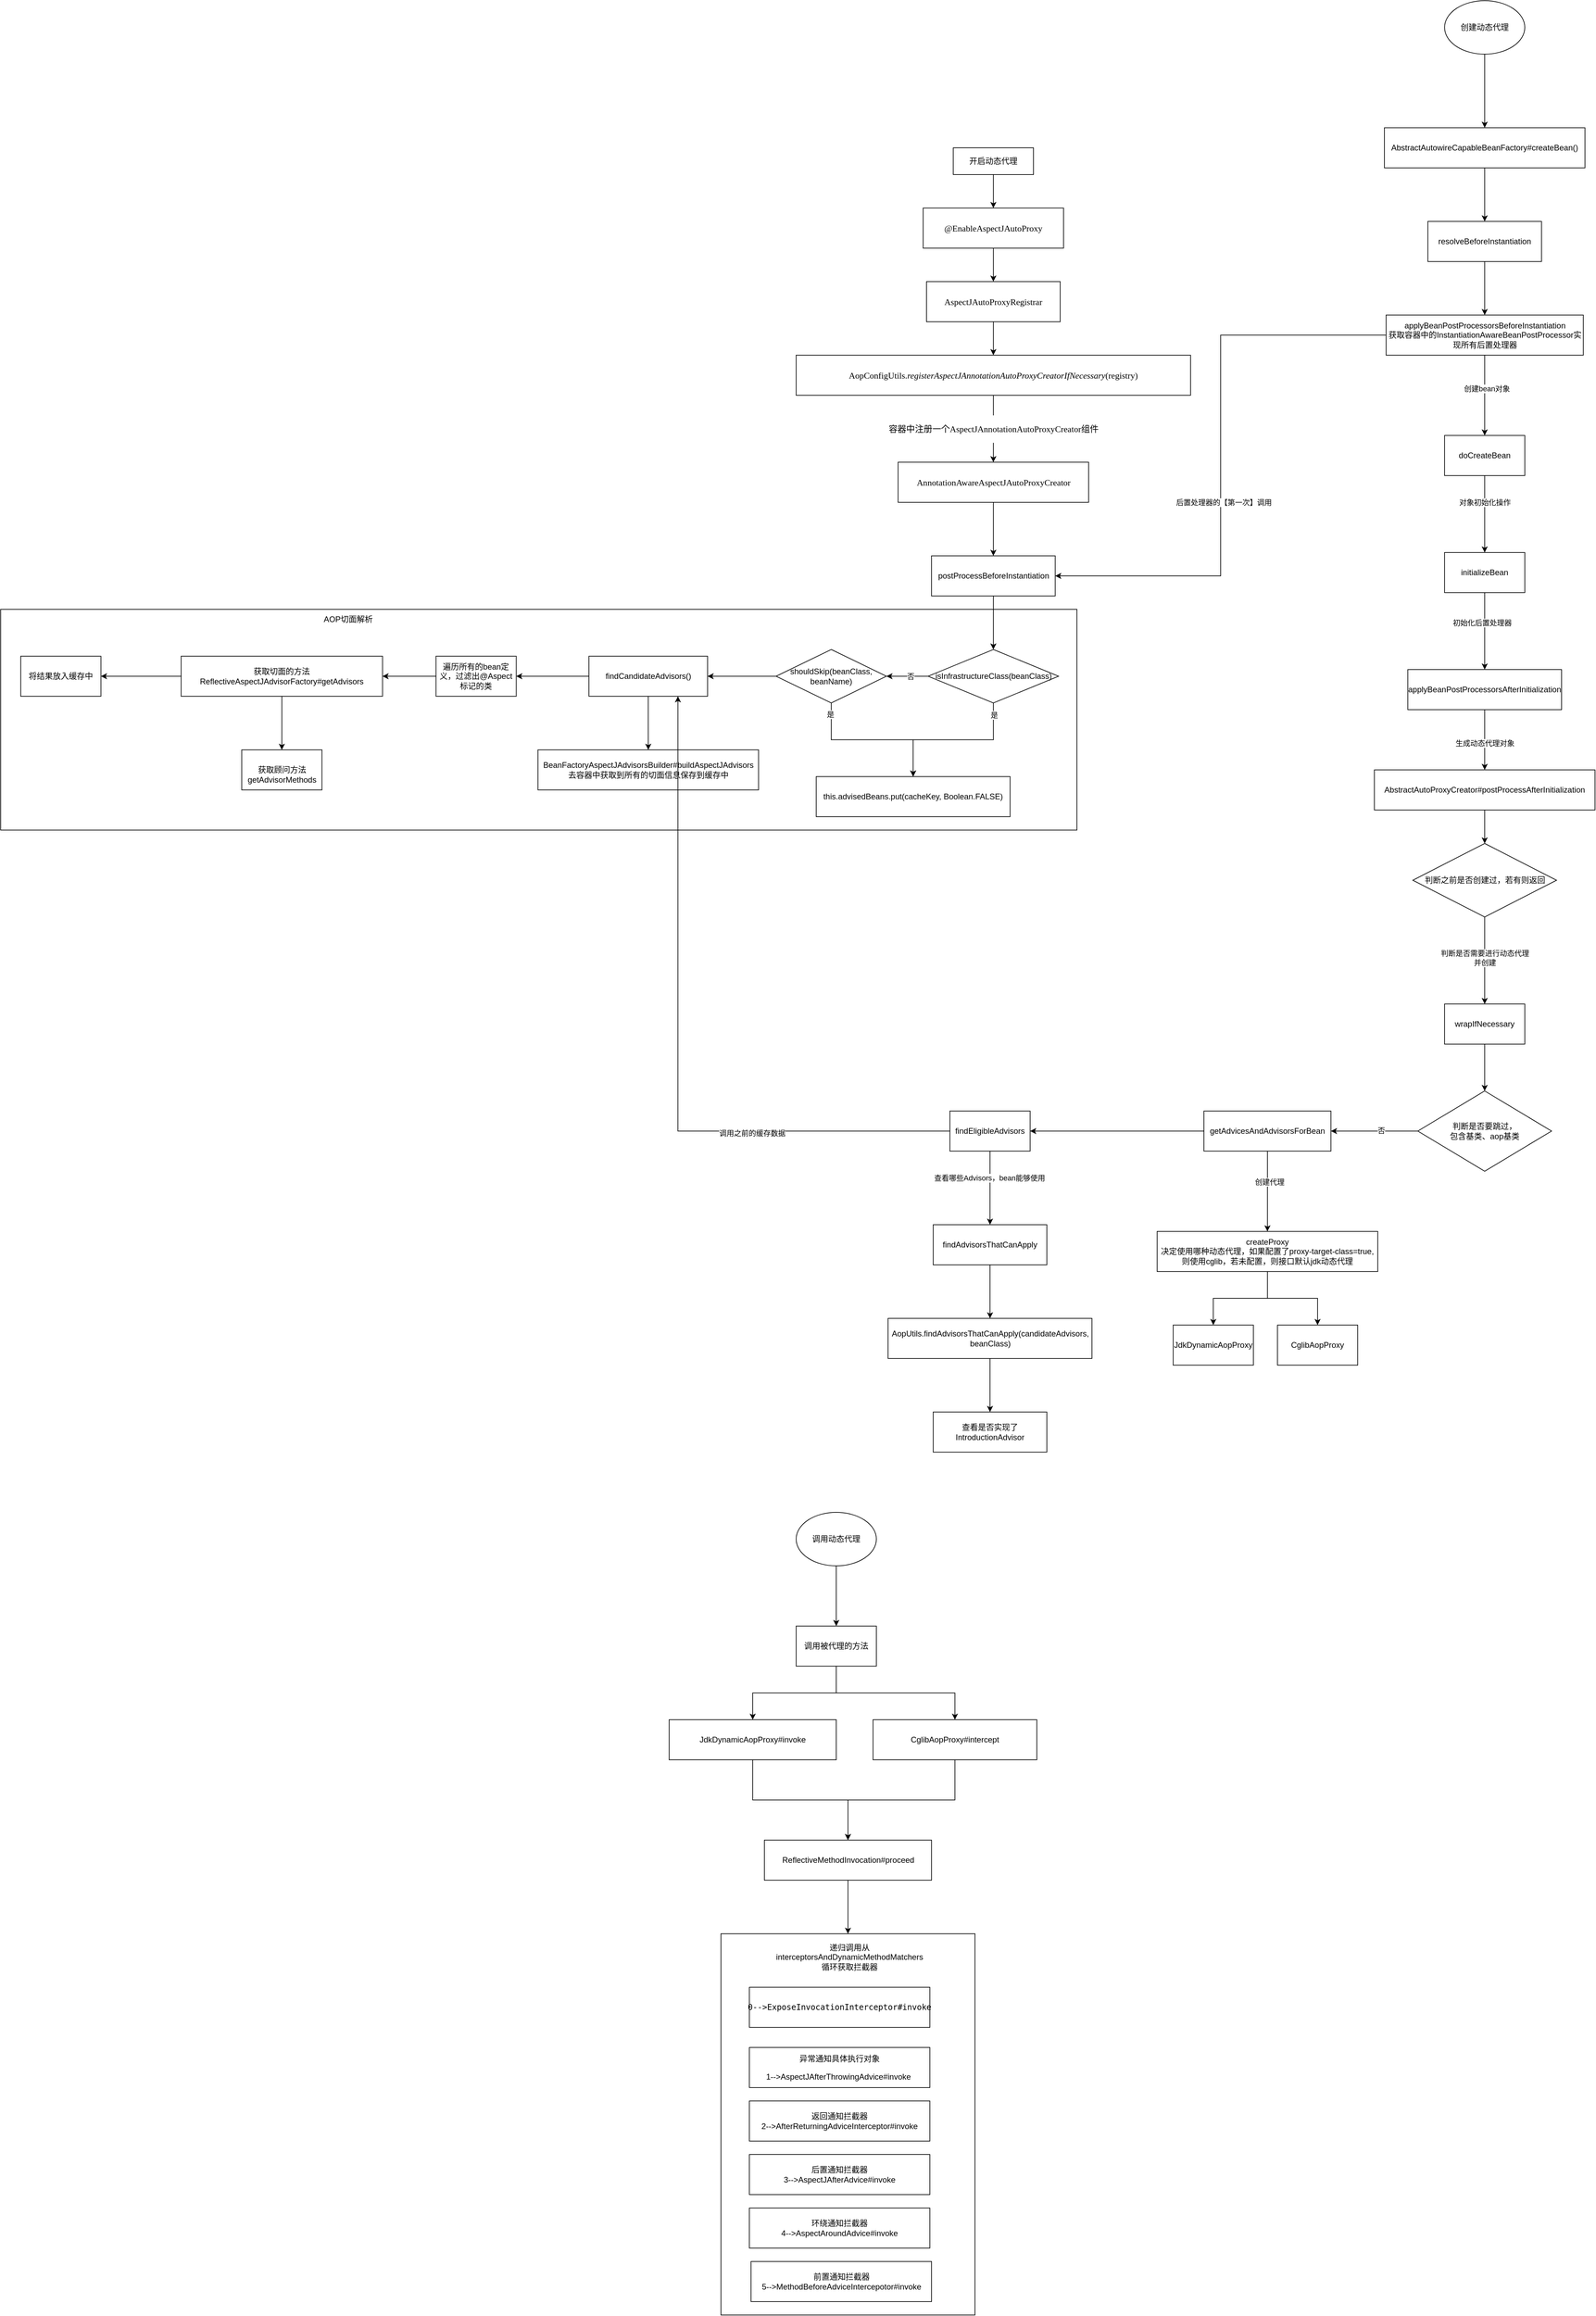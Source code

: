 <mxfile version="17.4.2" type="github">
  <diagram id="zqGLJk5UMvPrqmy6urZE" name="Page-1">
    <mxGraphModel dx="2436" dy="1605" grid="1" gridSize="10" guides="1" tooltips="1" connect="1" arrows="1" fold="1" page="1" pageScale="1" pageWidth="827" pageHeight="1169" math="0" shadow="0">
      <root>
        <mxCell id="0" />
        <mxCell id="1" parent="0" />
        <mxCell id="qAHA5m0EomlQa44xy-ke-46" value="" style="rounded=0;whiteSpace=wrap;html=1;" vertex="1" parent="1">
          <mxGeometry x="-1340" y="670" width="1610" height="330" as="geometry" />
        </mxCell>
        <mxCell id="RtKo5a0ZY0x2Z-9psbsB-5" value="" style="edgeStyle=orthogonalEdgeStyle;rounded=0;orthogonalLoop=1;jettySize=auto;html=1;fontColor=#000000;" parent="1" source="RtKo5a0ZY0x2Z-9psbsB-1" target="RtKo5a0ZY0x2Z-9psbsB-4" edge="1">
          <mxGeometry relative="1" as="geometry" />
        </mxCell>
        <mxCell id="RtKo5a0ZY0x2Z-9psbsB-1" value="&lt;pre style=&quot;font-family: &amp;#34;consolas&amp;#34; ; font-size: 9.8pt&quot;&gt;@EnableAspectJAutoProxy&lt;/pre&gt;" style="rounded=0;whiteSpace=wrap;html=1;" parent="1" vertex="1">
          <mxGeometry x="40" y="70" width="210" height="60" as="geometry" />
        </mxCell>
        <mxCell id="RtKo5a0ZY0x2Z-9psbsB-3" style="edgeStyle=orthogonalEdgeStyle;rounded=0;orthogonalLoop=1;jettySize=auto;html=1;exitX=0.5;exitY=1;exitDx=0;exitDy=0;fontColor=#000000;" parent="1" source="RtKo5a0ZY0x2Z-9psbsB-2" target="RtKo5a0ZY0x2Z-9psbsB-1" edge="1">
          <mxGeometry relative="1" as="geometry" />
        </mxCell>
        <mxCell id="RtKo5a0ZY0x2Z-9psbsB-2" value="开启动态代理" style="rounded=0;whiteSpace=wrap;html=1;labelBackgroundColor=none;fontColor=#000000;" parent="1" vertex="1">
          <mxGeometry x="85" y="-20" width="120" height="40" as="geometry" />
        </mxCell>
        <mxCell id="RtKo5a0ZY0x2Z-9psbsB-7" value="" style="edgeStyle=orthogonalEdgeStyle;rounded=0;orthogonalLoop=1;jettySize=auto;html=1;fontColor=#000000;" parent="1" source="RtKo5a0ZY0x2Z-9psbsB-4" target="RtKo5a0ZY0x2Z-9psbsB-6" edge="1">
          <mxGeometry relative="1" as="geometry" />
        </mxCell>
        <mxCell id="RtKo5a0ZY0x2Z-9psbsB-4" value="&lt;pre style=&quot;font-family: &amp;#34;consolas&amp;#34; ; font-size: 9.8pt&quot;&gt;&lt;span style=&quot;background-color: rgb(255 , 255 , 255)&quot;&gt;AspectJAutoProxyRegistrar&lt;/span&gt;&lt;/pre&gt;" style="whiteSpace=wrap;html=1;rounded=0;strokeColor=#000000;" parent="1" vertex="1">
          <mxGeometry x="45" y="180" width="200" height="60" as="geometry" />
        </mxCell>
        <mxCell id="20RAIoxAXlQ54bQeJQ28-2" value="" style="edgeStyle=orthogonalEdgeStyle;rounded=0;orthogonalLoop=1;jettySize=auto;html=1;fontColor=#000000;" parent="1" source="RtKo5a0ZY0x2Z-9psbsB-6" target="20RAIoxAXlQ54bQeJQ28-1" edge="1">
          <mxGeometry relative="1" as="geometry" />
        </mxCell>
        <mxCell id="20RAIoxAXlQ54bQeJQ28-3" value="&lt;pre style=&quot;font-family: &amp;#34;arial&amp;#34; ; font-size: 9.8pt&quot;&gt;&lt;span style=&quot;background-color: rgb(255 , 255 , 255)&quot;&gt;容器中注册一个&lt;span style=&quot;font-family: &amp;#34;consolas&amp;#34;&quot;&gt;AspectJAnnotationAutoProxyCreator&lt;/span&gt;组件&lt;/span&gt;&lt;/pre&gt;" style="edgeLabel;html=1;align=center;verticalAlign=middle;resizable=0;points=[];fontColor=#000000;" parent="20RAIoxAXlQ54bQeJQ28-2" vertex="1" connectable="0">
          <mxGeometry x="-0.306" y="-1" relative="1" as="geometry">
            <mxPoint x="1" y="15" as="offset" />
          </mxGeometry>
        </mxCell>
        <mxCell id="RtKo5a0ZY0x2Z-9psbsB-6" value="&lt;pre style=&quot;font-family: &amp;#34;consolas&amp;#34; ; font-size: 9.8pt&quot;&gt;&lt;span style=&quot;background-color: rgb(255 , 255 , 255)&quot;&gt;AopConfigUtils.&lt;span style=&quot;font-style: italic&quot;&gt;registerAspectJAnnotationAutoProxyCreatorIfNecessary&lt;/span&gt;(registry)&lt;/span&gt;&lt;/pre&gt;" style="whiteSpace=wrap;html=1;strokeColor=#000000;rounded=0;" parent="1" vertex="1">
          <mxGeometry x="-150" y="290" width="590" height="60" as="geometry" />
        </mxCell>
        <mxCell id="qAHA5m0EomlQa44xy-ke-2" value="" style="edgeStyle=orthogonalEdgeStyle;rounded=0;orthogonalLoop=1;jettySize=auto;html=1;" edge="1" parent="1" source="20RAIoxAXlQ54bQeJQ28-1" target="qAHA5m0EomlQa44xy-ke-1">
          <mxGeometry relative="1" as="geometry" />
        </mxCell>
        <mxCell id="20RAIoxAXlQ54bQeJQ28-1" value="&lt;pre style=&quot;font-family: &amp;#34;consolas&amp;#34; ; font-size: 9.8pt&quot;&gt;&lt;span style=&quot;background-color: rgb(255 , 255 , 255)&quot;&gt;AnnotationAwareAspectJAutoProxyCreator&lt;/span&gt;&lt;/pre&gt;" style="whiteSpace=wrap;html=1;strokeColor=#000000;rounded=0;" parent="1" vertex="1">
          <mxGeometry x="2.5" y="450" width="285" height="60" as="geometry" />
        </mxCell>
        <mxCell id="qAHA5m0EomlQa44xy-ke-4" value="" style="edgeStyle=orthogonalEdgeStyle;rounded=0;orthogonalLoop=1;jettySize=auto;html=1;" edge="1" parent="1" source="qAHA5m0EomlQa44xy-ke-1" target="qAHA5m0EomlQa44xy-ke-3">
          <mxGeometry relative="1" as="geometry" />
        </mxCell>
        <mxCell id="qAHA5m0EomlQa44xy-ke-1" value="postProcessBeforeInstantiation" style="whiteSpace=wrap;html=1;strokeColor=#000000;rounded=0;" vertex="1" parent="1">
          <mxGeometry x="52.5" y="590" width="185" height="60" as="geometry" />
        </mxCell>
        <mxCell id="qAHA5m0EomlQa44xy-ke-6" value="" style="edgeStyle=orthogonalEdgeStyle;rounded=0;orthogonalLoop=1;jettySize=auto;html=1;" edge="1" parent="1" source="qAHA5m0EomlQa44xy-ke-3" target="qAHA5m0EomlQa44xy-ke-5">
          <mxGeometry relative="1" as="geometry" />
        </mxCell>
        <mxCell id="qAHA5m0EomlQa44xy-ke-12" value="否" style="edgeLabel;html=1;align=center;verticalAlign=middle;resizable=0;points=[];" vertex="1" connectable="0" parent="qAHA5m0EomlQa44xy-ke-6">
          <mxGeometry x="-0.687" relative="1" as="geometry">
            <mxPoint x="-17" as="offset" />
          </mxGeometry>
        </mxCell>
        <mxCell id="qAHA5m0EomlQa44xy-ke-9" style="edgeStyle=orthogonalEdgeStyle;rounded=0;orthogonalLoop=1;jettySize=auto;html=1;entryX=0.5;entryY=0;entryDx=0;entryDy=0;" edge="1" parent="1" source="qAHA5m0EomlQa44xy-ke-3" target="qAHA5m0EomlQa44xy-ke-7">
          <mxGeometry relative="1" as="geometry" />
        </mxCell>
        <mxCell id="qAHA5m0EomlQa44xy-ke-10" value="是" style="edgeLabel;html=1;align=center;verticalAlign=middle;resizable=0;points=[];" vertex="1" connectable="0" parent="qAHA5m0EomlQa44xy-ke-9">
          <mxGeometry x="-0.845" y="1" relative="1" as="geometry">
            <mxPoint as="offset" />
          </mxGeometry>
        </mxCell>
        <mxCell id="qAHA5m0EomlQa44xy-ke-3" value="isInfrastructureClass(beanClass)" style="rhombus;whiteSpace=wrap;html=1;strokeColor=#000000;rounded=0;" vertex="1" parent="1">
          <mxGeometry x="47.5" y="730" width="195" height="80" as="geometry" />
        </mxCell>
        <mxCell id="qAHA5m0EomlQa44xy-ke-8" value="" style="edgeStyle=orthogonalEdgeStyle;rounded=0;orthogonalLoop=1;jettySize=auto;html=1;" edge="1" parent="1" source="qAHA5m0EomlQa44xy-ke-5" target="qAHA5m0EomlQa44xy-ke-7">
          <mxGeometry relative="1" as="geometry" />
        </mxCell>
        <mxCell id="qAHA5m0EomlQa44xy-ke-11" value="是" style="edgeLabel;html=1;align=center;verticalAlign=middle;resizable=0;points=[];" vertex="1" connectable="0" parent="qAHA5m0EomlQa44xy-ke-8">
          <mxGeometry x="-0.855" y="-2" relative="1" as="geometry">
            <mxPoint as="offset" />
          </mxGeometry>
        </mxCell>
        <mxCell id="qAHA5m0EomlQa44xy-ke-14" value="" style="edgeStyle=orthogonalEdgeStyle;rounded=0;orthogonalLoop=1;jettySize=auto;html=1;" edge="1" parent="1" source="qAHA5m0EomlQa44xy-ke-5" target="qAHA5m0EomlQa44xy-ke-13">
          <mxGeometry relative="1" as="geometry" />
        </mxCell>
        <mxCell id="qAHA5m0EomlQa44xy-ke-5" value="shouldSkip(beanClass, beanName)" style="rhombus;whiteSpace=wrap;html=1;strokeColor=#000000;rounded=0;" vertex="1" parent="1">
          <mxGeometry x="-180" y="730" width="165" height="80" as="geometry" />
        </mxCell>
        <mxCell id="qAHA5m0EomlQa44xy-ke-7" value="this.advisedBeans.put(cacheKey, Boolean.FALSE)" style="whiteSpace=wrap;html=1;strokeColor=#000000;rounded=0;" vertex="1" parent="1">
          <mxGeometry x="-120" y="920" width="290" height="60" as="geometry" />
        </mxCell>
        <mxCell id="qAHA5m0EomlQa44xy-ke-22" value="" style="edgeStyle=orthogonalEdgeStyle;rounded=0;orthogonalLoop=1;jettySize=auto;html=1;" edge="1" parent="1" source="qAHA5m0EomlQa44xy-ke-13" target="qAHA5m0EomlQa44xy-ke-21">
          <mxGeometry relative="1" as="geometry" />
        </mxCell>
        <mxCell id="qAHA5m0EomlQa44xy-ke-24" value="" style="edgeStyle=orthogonalEdgeStyle;rounded=0;orthogonalLoop=1;jettySize=auto;html=1;" edge="1" parent="1" source="qAHA5m0EomlQa44xy-ke-13" target="qAHA5m0EomlQa44xy-ke-23">
          <mxGeometry relative="1" as="geometry" />
        </mxCell>
        <mxCell id="qAHA5m0EomlQa44xy-ke-13" value="findCandidateAdvisors()" style="whiteSpace=wrap;html=1;strokeColor=#000000;rounded=0;" vertex="1" parent="1">
          <mxGeometry x="-460" y="740" width="177.5" height="60" as="geometry" />
        </mxCell>
        <mxCell id="qAHA5m0EomlQa44xy-ke-17" value="" style="edgeStyle=orthogonalEdgeStyle;rounded=0;orthogonalLoop=1;jettySize=auto;html=1;" edge="1" parent="1" source="qAHA5m0EomlQa44xy-ke-15" target="qAHA5m0EomlQa44xy-ke-16">
          <mxGeometry relative="1" as="geometry" />
        </mxCell>
        <mxCell id="qAHA5m0EomlQa44xy-ke-15" value="AbstractAutowireCapableBeanFactory#createBean()" style="rounded=0;whiteSpace=wrap;html=1;" vertex="1" parent="1">
          <mxGeometry x="730" y="-50" width="300" height="60" as="geometry" />
        </mxCell>
        <mxCell id="qAHA5m0EomlQa44xy-ke-19" value="" style="edgeStyle=orthogonalEdgeStyle;rounded=0;orthogonalLoop=1;jettySize=auto;html=1;" edge="1" parent="1" source="qAHA5m0EomlQa44xy-ke-16" target="qAHA5m0EomlQa44xy-ke-18">
          <mxGeometry relative="1" as="geometry" />
        </mxCell>
        <mxCell id="qAHA5m0EomlQa44xy-ke-16" value="resolveBeforeInstantiation" style="whiteSpace=wrap;html=1;rounded=0;" vertex="1" parent="1">
          <mxGeometry x="795" y="90" width="170" height="60" as="geometry" />
        </mxCell>
        <mxCell id="qAHA5m0EomlQa44xy-ke-32" style="edgeStyle=orthogonalEdgeStyle;rounded=0;orthogonalLoop=1;jettySize=auto;html=1;entryX=1;entryY=0.5;entryDx=0;entryDy=0;" edge="1" parent="1" source="qAHA5m0EomlQa44xy-ke-18" target="qAHA5m0EomlQa44xy-ke-1">
          <mxGeometry relative="1" as="geometry" />
        </mxCell>
        <mxCell id="qAHA5m0EomlQa44xy-ke-33" value="后置处理器的【第一次】调用&amp;nbsp;" style="edgeLabel;html=1;align=center;verticalAlign=middle;resizable=0;points=[];" vertex="1" connectable="0" parent="qAHA5m0EomlQa44xy-ke-32">
          <mxGeometry x="-0.514" y="-1" relative="1" as="geometry">
            <mxPoint x="-34" y="251" as="offset" />
          </mxGeometry>
        </mxCell>
        <mxCell id="qAHA5m0EomlQa44xy-ke-35" value="" style="edgeStyle=orthogonalEdgeStyle;rounded=0;orthogonalLoop=1;jettySize=auto;html=1;" edge="1" parent="1" source="qAHA5m0EomlQa44xy-ke-18" target="qAHA5m0EomlQa44xy-ke-34">
          <mxGeometry relative="1" as="geometry" />
        </mxCell>
        <mxCell id="qAHA5m0EomlQa44xy-ke-36" value="创建bean对象" style="edgeLabel;html=1;align=center;verticalAlign=middle;resizable=0;points=[];" vertex="1" connectable="0" parent="qAHA5m0EomlQa44xy-ke-35">
          <mxGeometry x="-0.172" y="3" relative="1" as="geometry">
            <mxPoint as="offset" />
          </mxGeometry>
        </mxCell>
        <mxCell id="qAHA5m0EomlQa44xy-ke-18" value="applyBeanPostProcessorsBeforeInstantiation&lt;br&gt;获取容器中的InstantiationAwareBeanPostProcessor实现所有后置处理器" style="whiteSpace=wrap;html=1;rounded=0;" vertex="1" parent="1">
          <mxGeometry x="732.5" y="230" width="295" height="60" as="geometry" />
        </mxCell>
        <mxCell id="qAHA5m0EomlQa44xy-ke-21" value="BeanFactoryAspectJAdvisorsBuilder#buildAspectJAdvisors&lt;br&gt;去容器中获取到所有的切面信息保存到缓存中" style="whiteSpace=wrap;html=1;strokeColor=#000000;rounded=0;" vertex="1" parent="1">
          <mxGeometry x="-536.25" y="880" width="330" height="60" as="geometry" />
        </mxCell>
        <mxCell id="qAHA5m0EomlQa44xy-ke-26" value="" style="edgeStyle=orthogonalEdgeStyle;rounded=0;orthogonalLoop=1;jettySize=auto;html=1;" edge="1" parent="1" source="qAHA5m0EomlQa44xy-ke-23" target="qAHA5m0EomlQa44xy-ke-25">
          <mxGeometry relative="1" as="geometry" />
        </mxCell>
        <mxCell id="qAHA5m0EomlQa44xy-ke-23" value="遍历所有的bean定义，过滤出@Aspect标记的类" style="whiteSpace=wrap;html=1;strokeColor=#000000;rounded=0;" vertex="1" parent="1">
          <mxGeometry x="-688.75" y="740" width="120" height="60" as="geometry" />
        </mxCell>
        <mxCell id="qAHA5m0EomlQa44xy-ke-28" value="" style="edgeStyle=orthogonalEdgeStyle;rounded=0;orthogonalLoop=1;jettySize=auto;html=1;" edge="1" parent="1" source="qAHA5m0EomlQa44xy-ke-25" target="qAHA5m0EomlQa44xy-ke-27">
          <mxGeometry relative="1" as="geometry" />
        </mxCell>
        <mxCell id="qAHA5m0EomlQa44xy-ke-30" value="" style="edgeStyle=orthogonalEdgeStyle;rounded=0;orthogonalLoop=1;jettySize=auto;html=1;" edge="1" parent="1" source="qAHA5m0EomlQa44xy-ke-25" target="qAHA5m0EomlQa44xy-ke-29">
          <mxGeometry relative="1" as="geometry" />
        </mxCell>
        <mxCell id="qAHA5m0EomlQa44xy-ke-25" value="获取切面的方法&lt;br&gt;ReflectiveAspectJAdvisorFactory#getAdvisors" style="whiteSpace=wrap;html=1;strokeColor=#000000;rounded=0;" vertex="1" parent="1">
          <mxGeometry x="-1070" y="740" width="301.25" height="60" as="geometry" />
        </mxCell>
        <mxCell id="qAHA5m0EomlQa44xy-ke-27" value="将结果放入缓存中" style="whiteSpace=wrap;html=1;strokeColor=#000000;rounded=0;" vertex="1" parent="1">
          <mxGeometry x="-1309.995" y="740" width="120" height="60" as="geometry" />
        </mxCell>
        <mxCell id="qAHA5m0EomlQa44xy-ke-29" value="&lt;br&gt;获取顾问方法getAdvisorMethods" style="whiteSpace=wrap;html=1;strokeColor=#000000;rounded=0;" vertex="1" parent="1">
          <mxGeometry x="-979.375" y="880" width="120" height="60" as="geometry" />
        </mxCell>
        <mxCell id="qAHA5m0EomlQa44xy-ke-38" value="" style="edgeStyle=orthogonalEdgeStyle;rounded=0;orthogonalLoop=1;jettySize=auto;html=1;" edge="1" parent="1" source="qAHA5m0EomlQa44xy-ke-34" target="qAHA5m0EomlQa44xy-ke-37">
          <mxGeometry relative="1" as="geometry" />
        </mxCell>
        <mxCell id="qAHA5m0EomlQa44xy-ke-39" value="对象初始化操作" style="edgeLabel;html=1;align=center;verticalAlign=middle;resizable=0;points=[];" vertex="1" connectable="0" parent="qAHA5m0EomlQa44xy-ke-38">
          <mxGeometry x="-0.31" relative="1" as="geometry">
            <mxPoint as="offset" />
          </mxGeometry>
        </mxCell>
        <mxCell id="qAHA5m0EomlQa44xy-ke-34" value="doCreateBean" style="whiteSpace=wrap;html=1;rounded=0;" vertex="1" parent="1">
          <mxGeometry x="820" y="410" width="120" height="60" as="geometry" />
        </mxCell>
        <mxCell id="qAHA5m0EomlQa44xy-ke-41" value="" style="edgeStyle=orthogonalEdgeStyle;rounded=0;orthogonalLoop=1;jettySize=auto;html=1;" edge="1" parent="1" source="qAHA5m0EomlQa44xy-ke-37" target="qAHA5m0EomlQa44xy-ke-40">
          <mxGeometry relative="1" as="geometry" />
        </mxCell>
        <mxCell id="qAHA5m0EomlQa44xy-ke-42" value="初始化后置处理器" style="edgeLabel;html=1;align=center;verticalAlign=middle;resizable=0;points=[];" vertex="1" connectable="0" parent="qAHA5m0EomlQa44xy-ke-41">
          <mxGeometry x="-0.223" y="-4" relative="1" as="geometry">
            <mxPoint as="offset" />
          </mxGeometry>
        </mxCell>
        <mxCell id="qAHA5m0EomlQa44xy-ke-37" value="initializeBean" style="whiteSpace=wrap;html=1;rounded=0;" vertex="1" parent="1">
          <mxGeometry x="820" y="585" width="120" height="60" as="geometry" />
        </mxCell>
        <mxCell id="qAHA5m0EomlQa44xy-ke-44" value="" style="edgeStyle=orthogonalEdgeStyle;rounded=0;orthogonalLoop=1;jettySize=auto;html=1;" edge="1" parent="1" source="qAHA5m0EomlQa44xy-ke-40" target="qAHA5m0EomlQa44xy-ke-43">
          <mxGeometry relative="1" as="geometry" />
        </mxCell>
        <mxCell id="qAHA5m0EomlQa44xy-ke-45" value="生成动态代理对象" style="edgeLabel;html=1;align=center;verticalAlign=middle;resizable=0;points=[];" vertex="1" connectable="0" parent="qAHA5m0EomlQa44xy-ke-44">
          <mxGeometry x="-0.354" y="2" relative="1" as="geometry">
            <mxPoint x="-2" y="21" as="offset" />
          </mxGeometry>
        </mxCell>
        <mxCell id="qAHA5m0EomlQa44xy-ke-40" value="applyBeanPostProcessorsAfterInitialization" style="whiteSpace=wrap;html=1;rounded=0;" vertex="1" parent="1">
          <mxGeometry x="765" y="760" width="230" height="60" as="geometry" />
        </mxCell>
        <mxCell id="qAHA5m0EomlQa44xy-ke-51" value="" style="edgeStyle=orthogonalEdgeStyle;rounded=0;orthogonalLoop=1;jettySize=auto;html=1;" edge="1" parent="1" source="qAHA5m0EomlQa44xy-ke-43" target="qAHA5m0EomlQa44xy-ke-50">
          <mxGeometry relative="1" as="geometry" />
        </mxCell>
        <mxCell id="qAHA5m0EomlQa44xy-ke-43" value="AbstractAutoProxyCreator#postProcessAfterInitialization" style="whiteSpace=wrap;html=1;rounded=0;" vertex="1" parent="1">
          <mxGeometry x="715" y="910" width="330" height="60" as="geometry" />
        </mxCell>
        <mxCell id="qAHA5m0EomlQa44xy-ke-47" value="AOP切面解析" style="text;html=1;strokeColor=none;fillColor=none;align=center;verticalAlign=middle;whiteSpace=wrap;rounded=0;" vertex="1" parent="1">
          <mxGeometry x="-870" y="670" width="100" height="30" as="geometry" />
        </mxCell>
        <mxCell id="qAHA5m0EomlQa44xy-ke-53" value="" style="edgeStyle=orthogonalEdgeStyle;rounded=0;orthogonalLoop=1;jettySize=auto;html=1;" edge="1" parent="1" source="qAHA5m0EomlQa44xy-ke-50" target="qAHA5m0EomlQa44xy-ke-52">
          <mxGeometry relative="1" as="geometry" />
        </mxCell>
        <mxCell id="qAHA5m0EomlQa44xy-ke-54" value="判断是否需要进行动态代理&lt;br&gt;并创建" style="edgeLabel;html=1;align=center;verticalAlign=middle;resizable=0;points=[];" vertex="1" connectable="0" parent="qAHA5m0EomlQa44xy-ke-53">
          <mxGeometry x="-0.318" y="1" relative="1" as="geometry">
            <mxPoint x="-1" y="16" as="offset" />
          </mxGeometry>
        </mxCell>
        <mxCell id="qAHA5m0EomlQa44xy-ke-50" value="&lt;span&gt;判断之前是否创建过，若有则返回&lt;/span&gt;" style="rhombus;whiteSpace=wrap;html=1;rounded=0;" vertex="1" parent="1">
          <mxGeometry x="772.5" y="1020" width="215" height="110" as="geometry" />
        </mxCell>
        <mxCell id="qAHA5m0EomlQa44xy-ke-56" value="" style="edgeStyle=orthogonalEdgeStyle;rounded=0;orthogonalLoop=1;jettySize=auto;html=1;" edge="1" parent="1" source="qAHA5m0EomlQa44xy-ke-52" target="qAHA5m0EomlQa44xy-ke-55">
          <mxGeometry relative="1" as="geometry" />
        </mxCell>
        <mxCell id="qAHA5m0EomlQa44xy-ke-52" value="wrapIfNecessary" style="whiteSpace=wrap;html=1;rounded=0;" vertex="1" parent="1">
          <mxGeometry x="820" y="1260" width="120" height="60" as="geometry" />
        </mxCell>
        <mxCell id="qAHA5m0EomlQa44xy-ke-58" value="" style="edgeStyle=orthogonalEdgeStyle;rounded=0;orthogonalLoop=1;jettySize=auto;html=1;" edge="1" parent="1" source="qAHA5m0EomlQa44xy-ke-55" target="qAHA5m0EomlQa44xy-ke-57">
          <mxGeometry relative="1" as="geometry" />
        </mxCell>
        <mxCell id="qAHA5m0EomlQa44xy-ke-63" value="否" style="edgeLabel;html=1;align=center;verticalAlign=middle;resizable=0;points=[];" vertex="1" connectable="0" parent="qAHA5m0EomlQa44xy-ke-58">
          <mxGeometry x="-0.156" y="-1" relative="1" as="geometry">
            <mxPoint as="offset" />
          </mxGeometry>
        </mxCell>
        <mxCell id="qAHA5m0EomlQa44xy-ke-55" value="判断是否要跳过，&lt;br&gt;包含基类、aop基类" style="rhombus;whiteSpace=wrap;html=1;rounded=0;" vertex="1" parent="1">
          <mxGeometry x="780" y="1390" width="200" height="120" as="geometry" />
        </mxCell>
        <mxCell id="qAHA5m0EomlQa44xy-ke-60" value="" style="edgeStyle=orthogonalEdgeStyle;rounded=0;orthogonalLoop=1;jettySize=auto;html=1;" edge="1" parent="1" source="qAHA5m0EomlQa44xy-ke-57" target="qAHA5m0EomlQa44xy-ke-59">
          <mxGeometry relative="1" as="geometry" />
        </mxCell>
        <mxCell id="qAHA5m0EomlQa44xy-ke-65" value="" style="edgeStyle=orthogonalEdgeStyle;rounded=0;orthogonalLoop=1;jettySize=auto;html=1;" edge="1" parent="1" source="qAHA5m0EomlQa44xy-ke-57" target="qAHA5m0EomlQa44xy-ke-64">
          <mxGeometry relative="1" as="geometry" />
        </mxCell>
        <mxCell id="qAHA5m0EomlQa44xy-ke-66" value="创建代理" style="edgeLabel;html=1;align=center;verticalAlign=middle;resizable=0;points=[];" vertex="1" connectable="0" parent="qAHA5m0EomlQa44xy-ke-65">
          <mxGeometry x="-0.243" y="3" relative="1" as="geometry">
            <mxPoint as="offset" />
          </mxGeometry>
        </mxCell>
        <mxCell id="qAHA5m0EomlQa44xy-ke-57" value="getAdvicesAndAdvisorsForBean" style="whiteSpace=wrap;html=1;rounded=0;" vertex="1" parent="1">
          <mxGeometry x="460" y="1420" width="190" height="60" as="geometry" />
        </mxCell>
        <mxCell id="qAHA5m0EomlQa44xy-ke-61" style="edgeStyle=orthogonalEdgeStyle;rounded=0;orthogonalLoop=1;jettySize=auto;html=1;entryX=0.75;entryY=1;entryDx=0;entryDy=0;" edge="1" parent="1" source="qAHA5m0EomlQa44xy-ke-59" target="qAHA5m0EomlQa44xy-ke-13">
          <mxGeometry relative="1" as="geometry" />
        </mxCell>
        <mxCell id="qAHA5m0EomlQa44xy-ke-62" value="调用之前的缓存数据" style="edgeLabel;html=1;align=center;verticalAlign=middle;resizable=0;points=[];" vertex="1" connectable="0" parent="qAHA5m0EomlQa44xy-ke-61">
          <mxGeometry x="-0.44" y="3" relative="1" as="geometry">
            <mxPoint as="offset" />
          </mxGeometry>
        </mxCell>
        <mxCell id="qAHA5m0EomlQa44xy-ke-72" value="" style="edgeStyle=orthogonalEdgeStyle;rounded=0;orthogonalLoop=1;jettySize=auto;html=1;" edge="1" parent="1" source="qAHA5m0EomlQa44xy-ke-59" target="qAHA5m0EomlQa44xy-ke-71">
          <mxGeometry relative="1" as="geometry" />
        </mxCell>
        <mxCell id="qAHA5m0EomlQa44xy-ke-73" value="查看哪些Advisors，bean能够使用" style="edgeLabel;html=1;align=center;verticalAlign=middle;resizable=0;points=[];" vertex="1" connectable="0" parent="qAHA5m0EomlQa44xy-ke-72">
          <mxGeometry x="-0.279" y="-1" relative="1" as="geometry">
            <mxPoint as="offset" />
          </mxGeometry>
        </mxCell>
        <mxCell id="qAHA5m0EomlQa44xy-ke-59" value="findEligibleAdvisors" style="whiteSpace=wrap;html=1;rounded=0;" vertex="1" parent="1">
          <mxGeometry x="80" y="1420" width="120" height="60" as="geometry" />
        </mxCell>
        <mxCell id="qAHA5m0EomlQa44xy-ke-68" value="" style="edgeStyle=orthogonalEdgeStyle;rounded=0;orthogonalLoop=1;jettySize=auto;html=1;" edge="1" parent="1" source="qAHA5m0EomlQa44xy-ke-64" target="qAHA5m0EomlQa44xy-ke-67">
          <mxGeometry relative="1" as="geometry" />
        </mxCell>
        <mxCell id="qAHA5m0EomlQa44xy-ke-70" value="" style="edgeStyle=orthogonalEdgeStyle;rounded=0;orthogonalLoop=1;jettySize=auto;html=1;" edge="1" parent="1" source="qAHA5m0EomlQa44xy-ke-64" target="qAHA5m0EomlQa44xy-ke-69">
          <mxGeometry relative="1" as="geometry" />
        </mxCell>
        <mxCell id="qAHA5m0EomlQa44xy-ke-64" value="createProxy&lt;br&gt;决定使用哪种动态代理，如果配置了proxy-target-class=true,则使用cglib，若未配置，则接口默认jdk动态代理" style="whiteSpace=wrap;html=1;rounded=0;" vertex="1" parent="1">
          <mxGeometry x="390" y="1600" width="330" height="60" as="geometry" />
        </mxCell>
        <mxCell id="qAHA5m0EomlQa44xy-ke-67" value="JdkDynamicAopProxy" style="whiteSpace=wrap;html=1;rounded=0;" vertex="1" parent="1">
          <mxGeometry x="414" y="1740" width="120" height="60" as="geometry" />
        </mxCell>
        <mxCell id="qAHA5m0EomlQa44xy-ke-69" value="CglibAopProxy" style="whiteSpace=wrap;html=1;rounded=0;" vertex="1" parent="1">
          <mxGeometry x="570" y="1740" width="120" height="60" as="geometry" />
        </mxCell>
        <mxCell id="qAHA5m0EomlQa44xy-ke-75" value="" style="edgeStyle=orthogonalEdgeStyle;rounded=0;orthogonalLoop=1;jettySize=auto;html=1;" edge="1" parent="1" source="qAHA5m0EomlQa44xy-ke-71" target="qAHA5m0EomlQa44xy-ke-74">
          <mxGeometry relative="1" as="geometry" />
        </mxCell>
        <mxCell id="qAHA5m0EomlQa44xy-ke-71" value="findAdvisorsThatCanApply" style="whiteSpace=wrap;html=1;rounded=0;" vertex="1" parent="1">
          <mxGeometry x="55" y="1590" width="170" height="60" as="geometry" />
        </mxCell>
        <mxCell id="qAHA5m0EomlQa44xy-ke-77" value="" style="edgeStyle=orthogonalEdgeStyle;rounded=0;orthogonalLoop=1;jettySize=auto;html=1;" edge="1" parent="1" source="qAHA5m0EomlQa44xy-ke-74" target="qAHA5m0EomlQa44xy-ke-76">
          <mxGeometry relative="1" as="geometry" />
        </mxCell>
        <mxCell id="qAHA5m0EomlQa44xy-ke-74" value="AopUtils.findAdvisorsThatCanApply(candidateAdvisors, beanClass)" style="whiteSpace=wrap;html=1;rounded=0;" vertex="1" parent="1">
          <mxGeometry x="-12.5" y="1730" width="305" height="60" as="geometry" />
        </mxCell>
        <mxCell id="qAHA5m0EomlQa44xy-ke-76" value="查看是否实现了IntroductionAdvisor" style="whiteSpace=wrap;html=1;rounded=0;" vertex="1" parent="1">
          <mxGeometry x="55" y="1870" width="170" height="60" as="geometry" />
        </mxCell>
        <mxCell id="qAHA5m0EomlQa44xy-ke-79" style="edgeStyle=orthogonalEdgeStyle;rounded=0;orthogonalLoop=1;jettySize=auto;html=1;" edge="1" parent="1" source="qAHA5m0EomlQa44xy-ke-78" target="qAHA5m0EomlQa44xy-ke-15">
          <mxGeometry relative="1" as="geometry" />
        </mxCell>
        <mxCell id="qAHA5m0EomlQa44xy-ke-78" value="创建动态代理" style="ellipse;whiteSpace=wrap;html=1;" vertex="1" parent="1">
          <mxGeometry x="820" y="-240" width="120" height="80" as="geometry" />
        </mxCell>
        <mxCell id="qAHA5m0EomlQa44xy-ke-82" value="" style="edgeStyle=orthogonalEdgeStyle;rounded=0;orthogonalLoop=1;jettySize=auto;html=1;" edge="1" parent="1" source="qAHA5m0EomlQa44xy-ke-80" target="qAHA5m0EomlQa44xy-ke-81">
          <mxGeometry relative="1" as="geometry" />
        </mxCell>
        <mxCell id="qAHA5m0EomlQa44xy-ke-80" value="调用动态代理" style="ellipse;whiteSpace=wrap;html=1;" vertex="1" parent="1">
          <mxGeometry x="-150" y="2020" width="120" height="80" as="geometry" />
        </mxCell>
        <mxCell id="qAHA5m0EomlQa44xy-ke-84" value="" style="edgeStyle=orthogonalEdgeStyle;rounded=0;orthogonalLoop=1;jettySize=auto;html=1;" edge="1" parent="1" source="qAHA5m0EomlQa44xy-ke-81" target="qAHA5m0EomlQa44xy-ke-83">
          <mxGeometry relative="1" as="geometry" />
        </mxCell>
        <mxCell id="qAHA5m0EomlQa44xy-ke-86" value="" style="edgeStyle=orthogonalEdgeStyle;rounded=0;orthogonalLoop=1;jettySize=auto;html=1;" edge="1" parent="1" source="qAHA5m0EomlQa44xy-ke-81" target="qAHA5m0EomlQa44xy-ke-85">
          <mxGeometry relative="1" as="geometry" />
        </mxCell>
        <mxCell id="qAHA5m0EomlQa44xy-ke-81" value="调用被代理的方法" style="whiteSpace=wrap;html=1;" vertex="1" parent="1">
          <mxGeometry x="-150" y="2190" width="120" height="60" as="geometry" />
        </mxCell>
        <mxCell id="qAHA5m0EomlQa44xy-ke-88" value="" style="edgeStyle=orthogonalEdgeStyle;rounded=0;orthogonalLoop=1;jettySize=auto;html=1;" edge="1" parent="1" source="qAHA5m0EomlQa44xy-ke-83" target="qAHA5m0EomlQa44xy-ke-87">
          <mxGeometry relative="1" as="geometry" />
        </mxCell>
        <mxCell id="qAHA5m0EomlQa44xy-ke-83" value="&lt;span&gt;JdkDynamicAopProxy#invoke&lt;/span&gt;" style="whiteSpace=wrap;html=1;" vertex="1" parent="1">
          <mxGeometry x="-340" y="2330" width="250" height="60" as="geometry" />
        </mxCell>
        <mxCell id="qAHA5m0EomlQa44xy-ke-89" style="edgeStyle=orthogonalEdgeStyle;rounded=0;orthogonalLoop=1;jettySize=auto;html=1;entryX=0.5;entryY=0;entryDx=0;entryDy=0;" edge="1" parent="1" source="qAHA5m0EomlQa44xy-ke-85" target="qAHA5m0EomlQa44xy-ke-87">
          <mxGeometry relative="1" as="geometry" />
        </mxCell>
        <mxCell id="qAHA5m0EomlQa44xy-ke-85" value="&lt;span&gt;CglibAopProxy#intercept&lt;/span&gt;" style="whiteSpace=wrap;html=1;" vertex="1" parent="1">
          <mxGeometry x="-35" y="2330" width="245" height="60" as="geometry" />
        </mxCell>
        <mxCell id="qAHA5m0EomlQa44xy-ke-91" value="" style="edgeStyle=orthogonalEdgeStyle;rounded=0;orthogonalLoop=1;jettySize=auto;html=1;" edge="1" parent="1" source="qAHA5m0EomlQa44xy-ke-87" target="qAHA5m0EomlQa44xy-ke-90">
          <mxGeometry relative="1" as="geometry" />
        </mxCell>
        <mxCell id="qAHA5m0EomlQa44xy-ke-87" value="&lt;span&gt;ReflectiveMethodInvocation#proceed&lt;/span&gt;" style="whiteSpace=wrap;html=1;" vertex="1" parent="1">
          <mxGeometry x="-197.5" y="2510" width="250" height="60" as="geometry" />
        </mxCell>
        <mxCell id="qAHA5m0EomlQa44xy-ke-90" value="" style="whiteSpace=wrap;html=1;" vertex="1" parent="1">
          <mxGeometry x="-262.5" y="2650" width="380" height="570" as="geometry" />
        </mxCell>
        <mxCell id="qAHA5m0EomlQa44xy-ke-93" value="递归调用从interceptorsAndDynamicMethodMatchers&lt;br&gt;循环获取拦截器" style="text;html=1;strokeColor=none;fillColor=none;align=center;verticalAlign=middle;whiteSpace=wrap;rounded=0;" vertex="1" parent="1">
          <mxGeometry x="-180" y="2640" width="220" height="90" as="geometry" />
        </mxCell>
        <mxCell id="qAHA5m0EomlQa44xy-ke-95" value="&lt;pre&gt;0--&amp;gt;ExposeInvocationInterceptor#invoke&lt;/pre&gt;" style="rounded=0;whiteSpace=wrap;html=1;" vertex="1" parent="1">
          <mxGeometry x="-220" y="2730" width="270" height="60" as="geometry" />
        </mxCell>
        <mxCell id="qAHA5m0EomlQa44xy-ke-96" value="&lt;pre&gt;&lt;font face=&quot;Helvetica&quot;&gt;异常通知具体执行对象&lt;br&gt;&lt;/font&gt;&lt;/pre&gt;&lt;pre&gt;&lt;span style=&quot;font-family: &amp;#34;helvetica&amp;#34;&quot;&gt;1--&amp;gt;AspectJAfterThrowingAdvice#invoke&amp;nbsp;&lt;/span&gt;&lt;/pre&gt;" style="rounded=0;whiteSpace=wrap;html=1;" vertex="1" parent="1">
          <mxGeometry x="-220" y="2820" width="270" height="60" as="geometry" />
        </mxCell>
        <mxCell id="qAHA5m0EomlQa44xy-ke-97" value="&lt;span&gt;返回通知拦截器&lt;/span&gt;&lt;br&gt;&lt;span&gt;2--&amp;gt;AfterReturningAdviceInterceptor#invoke&lt;/span&gt;" style="rounded=0;whiteSpace=wrap;html=1;fontColor=#000000;" vertex="1" parent="1">
          <mxGeometry x="-220" y="2900" width="270" height="60" as="geometry" />
        </mxCell>
        <mxCell id="qAHA5m0EomlQa44xy-ke-98" value="&lt;span&gt;后置通知拦截器&lt;/span&gt;&lt;br&gt;&lt;span&gt;3--&amp;gt;AspectJAfterAdvice#invoke&lt;/span&gt;" style="rounded=0;whiteSpace=wrap;html=1;fontColor=#000000;" vertex="1" parent="1">
          <mxGeometry x="-220" y="2980" width="270" height="60" as="geometry" />
        </mxCell>
        <mxCell id="qAHA5m0EomlQa44xy-ke-99" value="&lt;span&gt;前置通知拦截器&lt;/span&gt;&lt;br&gt;&lt;span&gt;5--&amp;gt;MethodBeforeAdviceIntercepotor#invoke&lt;/span&gt;" style="rounded=0;whiteSpace=wrap;html=1;fontColor=#000000;" vertex="1" parent="1">
          <mxGeometry x="-217.5" y="3140" width="270" height="60" as="geometry" />
        </mxCell>
        <mxCell id="qAHA5m0EomlQa44xy-ke-100" value="&lt;span&gt;环绕通知拦截器&lt;/span&gt;&lt;br&gt;&lt;span&gt;4--&amp;gt;AspectAroundAdvice#invoke&lt;/span&gt;" style="rounded=0;whiteSpace=wrap;html=1;fontColor=#000000;" vertex="1" parent="1">
          <mxGeometry x="-220" y="3060" width="270" height="60" as="geometry" />
        </mxCell>
      </root>
    </mxGraphModel>
  </diagram>
</mxfile>
